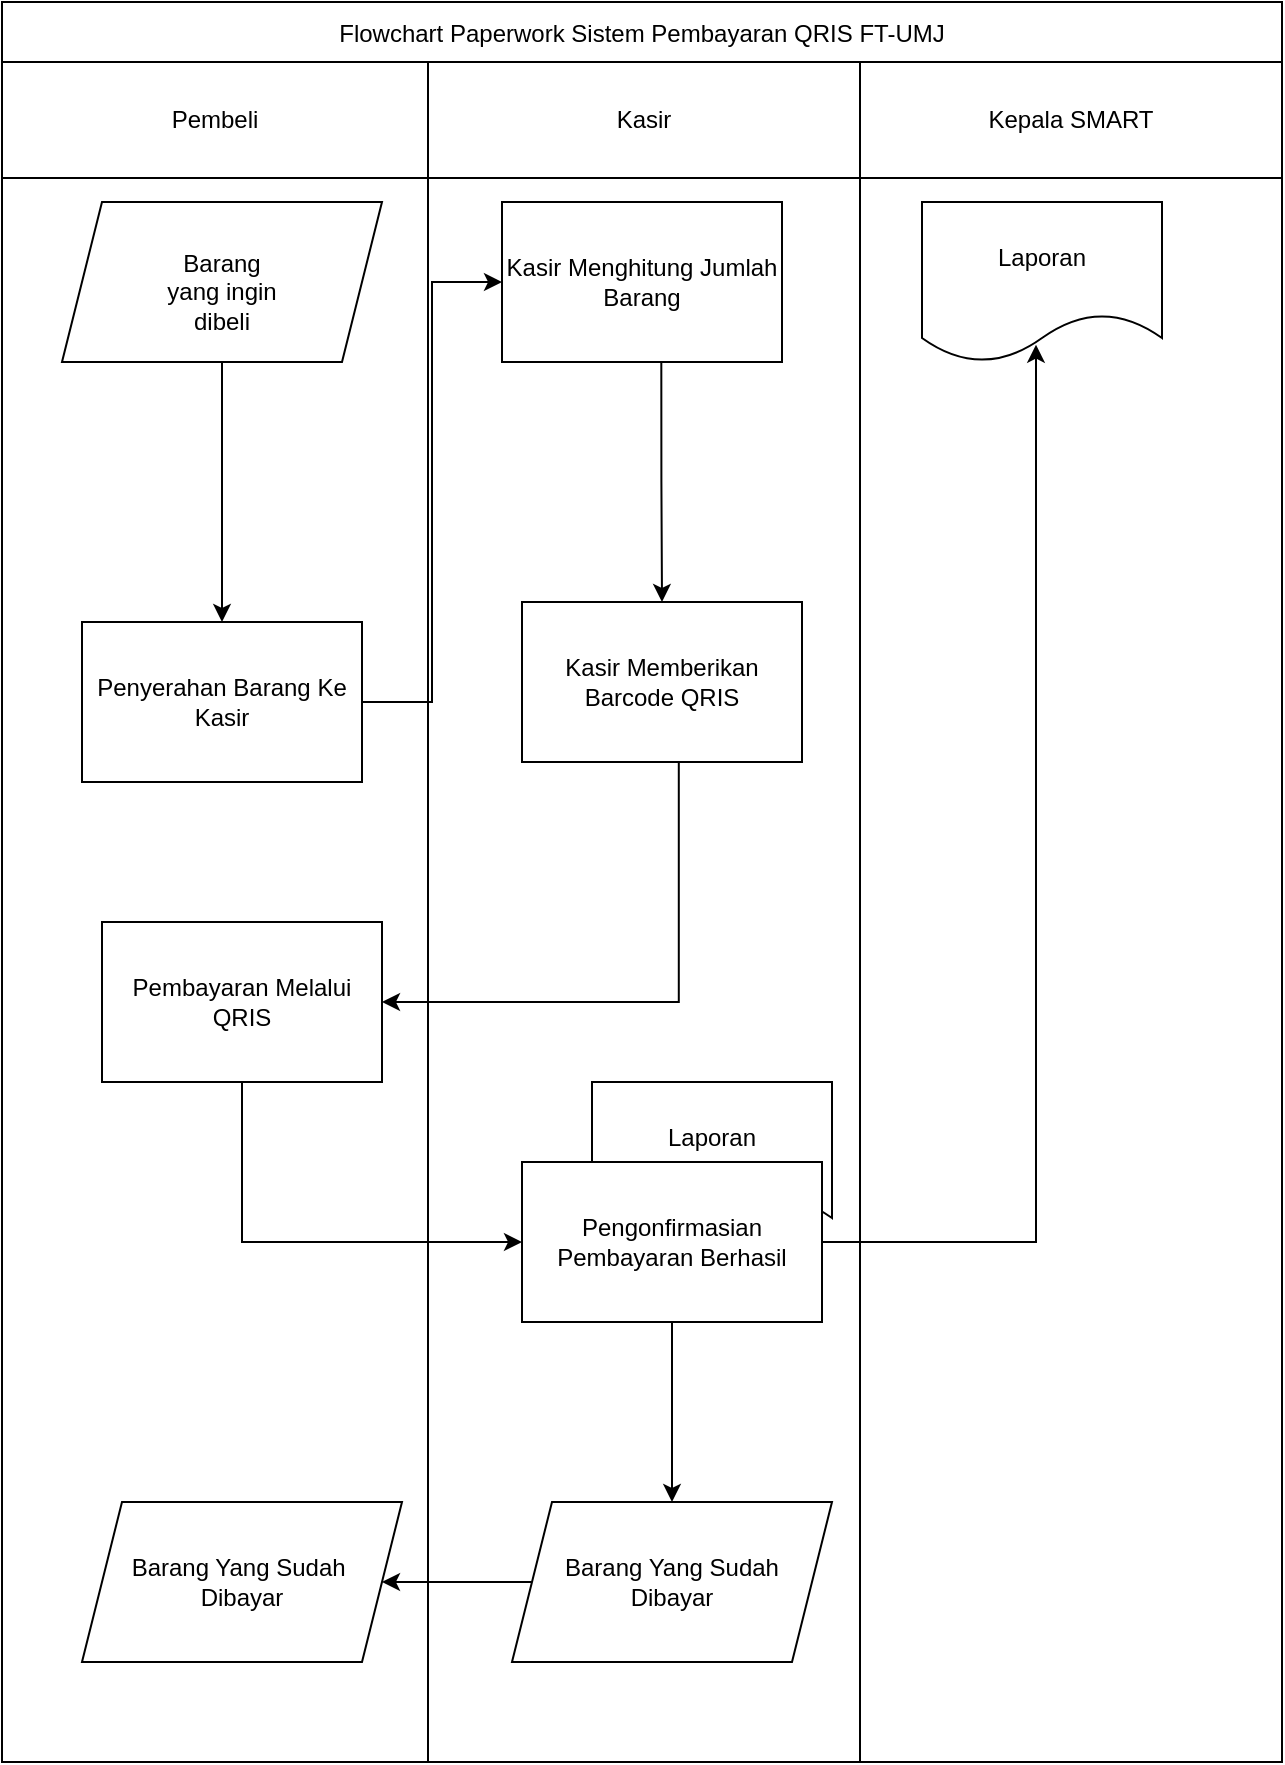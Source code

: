 <mxfile version="27.0.9">
  <diagram name="Halaman-1" id="l_p5H1T-51yhEMj2nEmy">
    <mxGraphModel dx="1713" dy="1018" grid="1" gridSize="10" guides="1" tooltips="1" connect="1" arrows="1" fold="1" page="1" pageScale="1" pageWidth="850" pageHeight="1100" math="0" shadow="0">
      <root>
        <mxCell id="0" />
        <mxCell id="1" parent="0" />
        <mxCell id="GWhRDsXBb8ThzvIo-Db4-82" value="Flowchart Paperwork Sistem Pembayaran QRIS FT-UMJ" style="shape=table;startSize=30;container=1;collapsible=0;childLayout=tableLayout;" vertex="1" parent="1">
          <mxGeometry x="100" y="60" width="640" height="880" as="geometry" />
        </mxCell>
        <mxCell id="GWhRDsXBb8ThzvIo-Db4-83" value="" style="shape=tableRow;horizontal=0;startSize=0;swimlaneHead=0;swimlaneBody=0;strokeColor=inherit;top=0;left=0;bottom=0;right=0;collapsible=0;dropTarget=0;fillColor=none;points=[[0,0.5],[1,0.5]];portConstraint=eastwest;" vertex="1" parent="GWhRDsXBb8ThzvIo-Db4-82">
          <mxGeometry y="30" width="640" height="58" as="geometry" />
        </mxCell>
        <mxCell id="GWhRDsXBb8ThzvIo-Db4-84" value="Pembeli" style="shape=partialRectangle;html=1;whiteSpace=wrap;connectable=0;strokeColor=inherit;overflow=hidden;fillColor=none;top=0;left=0;bottom=0;right=0;pointerEvents=1;" vertex="1" parent="GWhRDsXBb8ThzvIo-Db4-83">
          <mxGeometry width="213" height="58" as="geometry">
            <mxRectangle width="213" height="58" as="alternateBounds" />
          </mxGeometry>
        </mxCell>
        <mxCell id="GWhRDsXBb8ThzvIo-Db4-85" value="Kasir" style="shape=partialRectangle;html=1;whiteSpace=wrap;connectable=0;strokeColor=inherit;overflow=hidden;fillColor=none;top=0;left=0;bottom=0;right=0;pointerEvents=1;" vertex="1" parent="GWhRDsXBb8ThzvIo-Db4-83">
          <mxGeometry x="213" width="216" height="58" as="geometry">
            <mxRectangle width="216" height="58" as="alternateBounds" />
          </mxGeometry>
        </mxCell>
        <mxCell id="GWhRDsXBb8ThzvIo-Db4-86" value="Kepala SMART" style="shape=partialRectangle;html=1;whiteSpace=wrap;connectable=0;strokeColor=inherit;overflow=hidden;fillColor=none;top=0;left=0;bottom=0;right=0;pointerEvents=1;" vertex="1" parent="GWhRDsXBb8ThzvIo-Db4-83">
          <mxGeometry x="429" width="211" height="58" as="geometry">
            <mxRectangle width="211" height="58" as="alternateBounds" />
          </mxGeometry>
        </mxCell>
        <mxCell id="GWhRDsXBb8ThzvIo-Db4-87" value="" style="shape=tableRow;horizontal=0;startSize=0;swimlaneHead=0;swimlaneBody=0;strokeColor=inherit;top=0;left=0;bottom=0;right=0;collapsible=0;dropTarget=0;fillColor=none;points=[[0,0.5],[1,0.5]];portConstraint=eastwest;" vertex="1" parent="GWhRDsXBb8ThzvIo-Db4-82">
          <mxGeometry y="88" width="640" height="792" as="geometry" />
        </mxCell>
        <mxCell id="GWhRDsXBb8ThzvIo-Db4-88" value="" style="shape=partialRectangle;html=1;whiteSpace=wrap;connectable=0;strokeColor=inherit;overflow=hidden;fillColor=none;top=0;left=0;bottom=0;right=0;pointerEvents=1;" vertex="1" parent="GWhRDsXBb8ThzvIo-Db4-87">
          <mxGeometry width="213" height="792" as="geometry">
            <mxRectangle width="213" height="792" as="alternateBounds" />
          </mxGeometry>
        </mxCell>
        <mxCell id="GWhRDsXBb8ThzvIo-Db4-89" value="" style="shape=partialRectangle;html=1;whiteSpace=wrap;connectable=0;strokeColor=inherit;overflow=hidden;fillColor=none;top=0;left=0;bottom=0;right=0;pointerEvents=1;" vertex="1" parent="GWhRDsXBb8ThzvIo-Db4-87">
          <mxGeometry x="213" width="216" height="792" as="geometry">
            <mxRectangle width="216" height="792" as="alternateBounds" />
          </mxGeometry>
        </mxCell>
        <mxCell id="GWhRDsXBb8ThzvIo-Db4-90" value="" style="shape=partialRectangle;html=1;whiteSpace=wrap;connectable=0;strokeColor=inherit;overflow=hidden;fillColor=none;top=0;left=0;bottom=0;right=0;pointerEvents=1;" vertex="1" parent="GWhRDsXBb8ThzvIo-Db4-87">
          <mxGeometry x="429" width="211" height="792" as="geometry">
            <mxRectangle width="211" height="792" as="alternateBounds" />
          </mxGeometry>
        </mxCell>
        <mxCell id="GWhRDsXBb8ThzvIo-Db4-14" style="edgeStyle=orthogonalEdgeStyle;rounded=0;orthogonalLoop=1;jettySize=auto;html=1;" edge="1" parent="1" source="GWhRDsXBb8ThzvIo-Db4-1" target="GWhRDsXBb8ThzvIo-Db4-12">
          <mxGeometry relative="1" as="geometry" />
        </mxCell>
        <mxCell id="GWhRDsXBb8ThzvIo-Db4-1" value="" style="shape=parallelogram;perimeter=parallelogramPerimeter;whiteSpace=wrap;html=1;fixedSize=1;" vertex="1" parent="1">
          <mxGeometry x="130" y="160" width="160" height="80" as="geometry" />
        </mxCell>
        <mxCell id="GWhRDsXBb8ThzvIo-Db4-2" value="Barang yang ingin dibeli" style="text;html=1;align=center;verticalAlign=middle;whiteSpace=wrap;rounded=0;" vertex="1" parent="1">
          <mxGeometry x="180" y="190" width="60" height="30" as="geometry" />
        </mxCell>
        <mxCell id="GWhRDsXBb8ThzvIo-Db4-36" style="edgeStyle=orthogonalEdgeStyle;rounded=0;orthogonalLoop=1;jettySize=auto;html=1;entryX=0;entryY=0.5;entryDx=0;entryDy=0;" edge="1" parent="1" source="GWhRDsXBb8ThzvIo-Db4-12" target="GWhRDsXBb8ThzvIo-Db4-15">
          <mxGeometry relative="1" as="geometry" />
        </mxCell>
        <mxCell id="GWhRDsXBb8ThzvIo-Db4-12" value="Penyerahan Barang Ke Kasir" style="rounded=0;whiteSpace=wrap;html=1;" vertex="1" parent="1">
          <mxGeometry x="140" y="370" width="140" height="80" as="geometry" />
        </mxCell>
        <mxCell id="GWhRDsXBb8ThzvIo-Db4-52" style="edgeStyle=orthogonalEdgeStyle;rounded=0;orthogonalLoop=1;jettySize=auto;html=1;entryX=0.5;entryY=0;entryDx=0;entryDy=0;exitX=0.569;exitY=1;exitDx=0;exitDy=0;exitPerimeter=0;" edge="1" parent="1" source="GWhRDsXBb8ThzvIo-Db4-15" target="GWhRDsXBb8ThzvIo-Db4-41">
          <mxGeometry relative="1" as="geometry" />
        </mxCell>
        <mxCell id="GWhRDsXBb8ThzvIo-Db4-15" value="Kasir Menghitung Jumlah Barang" style="rounded=0;whiteSpace=wrap;html=1;" vertex="1" parent="1">
          <mxGeometry x="350" y="160" width="140" height="80" as="geometry" />
        </mxCell>
        <mxCell id="GWhRDsXBb8ThzvIo-Db4-35" value="Laporan" style="shape=document;whiteSpace=wrap;html=1;boundedLbl=1;" vertex="1" parent="1">
          <mxGeometry x="560" y="160" width="120" height="80" as="geometry" />
        </mxCell>
        <mxCell id="GWhRDsXBb8ThzvIo-Db4-54" style="edgeStyle=orthogonalEdgeStyle;rounded=0;orthogonalLoop=1;jettySize=auto;html=1;entryX=0;entryY=0.5;entryDx=0;entryDy=0;exitX=0.5;exitY=1;exitDx=0;exitDy=0;" edge="1" parent="1" source="GWhRDsXBb8ThzvIo-Db4-38" target="GWhRDsXBb8ThzvIo-Db4-50">
          <mxGeometry relative="1" as="geometry">
            <mxPoint x="255" y="730" as="targetPoint" />
            <mxPoint x="185" y="610" as="sourcePoint" />
          </mxGeometry>
        </mxCell>
        <mxCell id="GWhRDsXBb8ThzvIo-Db4-38" value="Pembayaran Melalui QRIS" style="rounded=0;whiteSpace=wrap;html=1;" vertex="1" parent="1">
          <mxGeometry x="150" y="520" width="140" height="80" as="geometry" />
        </mxCell>
        <mxCell id="GWhRDsXBb8ThzvIo-Db4-44" style="edgeStyle=orthogonalEdgeStyle;rounded=0;orthogonalLoop=1;jettySize=auto;html=1;entryX=1;entryY=0.5;entryDx=0;entryDy=0;exitX=0.56;exitY=1.007;exitDx=0;exitDy=0;exitPerimeter=0;" edge="1" parent="1" source="GWhRDsXBb8ThzvIo-Db4-41" target="GWhRDsXBb8ThzvIo-Db4-38">
          <mxGeometry relative="1" as="geometry" />
        </mxCell>
        <mxCell id="GWhRDsXBb8ThzvIo-Db4-41" value="Kasir Memberikan Barcode QRIS" style="rounded=0;whiteSpace=wrap;html=1;" vertex="1" parent="1">
          <mxGeometry x="360" y="360" width="140" height="80" as="geometry" />
        </mxCell>
        <mxCell id="GWhRDsXBb8ThzvIo-Db4-59" style="edgeStyle=orthogonalEdgeStyle;rounded=0;orthogonalLoop=1;jettySize=auto;html=1;entryX=0.5;entryY=0;entryDx=0;entryDy=0;" edge="1" parent="1" source="GWhRDsXBb8ThzvIo-Db4-50" target="GWhRDsXBb8ThzvIo-Db4-57">
          <mxGeometry relative="1" as="geometry" />
        </mxCell>
        <mxCell id="GWhRDsXBb8ThzvIo-Db4-64" style="edgeStyle=orthogonalEdgeStyle;rounded=0;orthogonalLoop=1;jettySize=auto;html=1;entryX=0.475;entryY=0.892;entryDx=0;entryDy=0;entryPerimeter=0;" edge="1" parent="1" source="GWhRDsXBb8ThzvIo-Db4-50" target="GWhRDsXBb8ThzvIo-Db4-35">
          <mxGeometry relative="1" as="geometry" />
        </mxCell>
        <mxCell id="GWhRDsXBb8ThzvIo-Db4-91" value="Laporan" style="shape=document;whiteSpace=wrap;html=1;boundedLbl=1;" vertex="1" parent="1">
          <mxGeometry x="395" y="600" width="120" height="80" as="geometry" />
        </mxCell>
        <mxCell id="GWhRDsXBb8ThzvIo-Db4-50" value="Pengonfirmasian Pembayaran Berhasil" style="rounded=0;whiteSpace=wrap;html=1;" vertex="1" parent="1">
          <mxGeometry x="360" y="640" width="150" height="80" as="geometry" />
        </mxCell>
        <mxCell id="GWhRDsXBb8ThzvIo-Db4-63" style="edgeStyle=orthogonalEdgeStyle;rounded=0;orthogonalLoop=1;jettySize=auto;html=1;entryX=1;entryY=0.5;entryDx=0;entryDy=0;" edge="1" parent="1" source="GWhRDsXBb8ThzvIo-Db4-57" target="GWhRDsXBb8ThzvIo-Db4-62">
          <mxGeometry relative="1" as="geometry" />
        </mxCell>
        <mxCell id="GWhRDsXBb8ThzvIo-Db4-57" value="Barang Yang Sudah&lt;div&gt;Dibayar&lt;/div&gt;" style="shape=parallelogram;perimeter=parallelogramPerimeter;whiteSpace=wrap;html=1;fixedSize=1;" vertex="1" parent="1">
          <mxGeometry x="355" y="810" width="160" height="80" as="geometry" />
        </mxCell>
        <mxCell id="GWhRDsXBb8ThzvIo-Db4-62" value="Barang Yang Sudah&amp;nbsp;&lt;div&gt;Dibayar&lt;/div&gt;" style="shape=parallelogram;perimeter=parallelogramPerimeter;whiteSpace=wrap;html=1;fixedSize=1;" vertex="1" parent="1">
          <mxGeometry x="140" y="810" width="160" height="80" as="geometry" />
        </mxCell>
      </root>
    </mxGraphModel>
  </diagram>
</mxfile>
